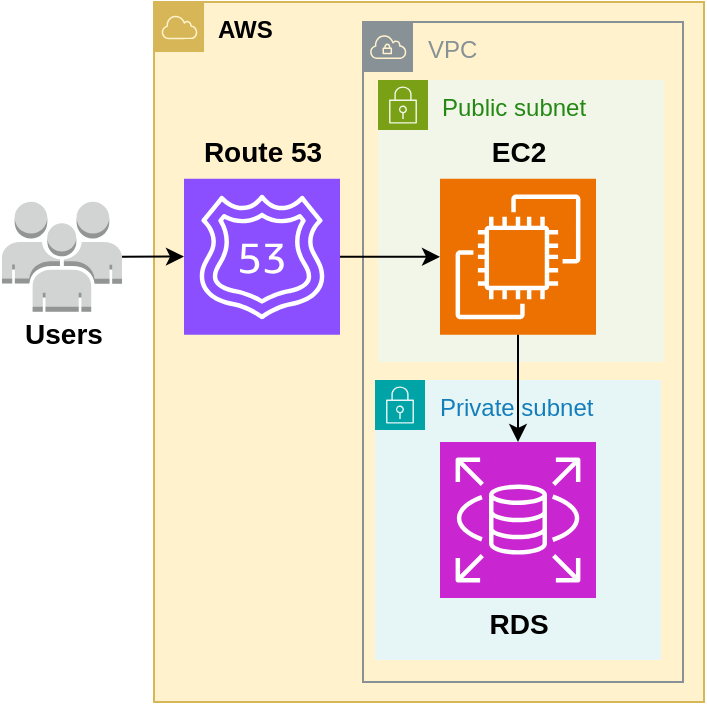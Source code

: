 <mxfile version="24.7.17">
  <diagram name="Page-1" id="vtc3H7QWTGBQVeGK8XM8">
    <mxGraphModel dx="938" dy="575" grid="1" gridSize="10" guides="1" tooltips="1" connect="1" arrows="1" fold="1" page="1" pageScale="1" pageWidth="850" pageHeight="1100" math="0" shadow="0">
      <root>
        <mxCell id="0" />
        <mxCell id="1" parent="0" />
        <mxCell id="jlDc-I086ySutYxGqEFr-1" value="&lt;b&gt;AWS&lt;/b&gt;" style="sketch=0;outlineConnect=0;html=1;whiteSpace=wrap;fontSize=12;fontStyle=0;shape=mxgraph.aws4.group;grIcon=mxgraph.aws4.group_aws_cloud;strokeColor=#d6b656;fillColor=#fff2cc;verticalAlign=top;align=left;spacingLeft=30;dashed=0;" parent="1" vertex="1">
          <mxGeometry x="205" y="30" width="275" height="350" as="geometry" />
        </mxCell>
        <mxCell id="ohQhr_gNgd9IoLkPwqhO-7" value="VPC" style="sketch=0;outlineConnect=0;gradientColor=none;html=1;whiteSpace=wrap;fontSize=12;fontStyle=0;shape=mxgraph.aws4.group;grIcon=mxgraph.aws4.group_vpc;strokeColor=#879196;fillColor=none;verticalAlign=top;align=left;spacingLeft=30;fontColor=#879196;dashed=0;" vertex="1" parent="1">
          <mxGeometry x="309.5" y="40" width="160" height="330" as="geometry" />
        </mxCell>
        <mxCell id="jlDc-I086ySutYxGqEFr-15" value="&lt;font style=&quot;font-size: 14px;&quot;&gt;&lt;span&gt;Users&lt;/span&gt;&lt;/font&gt;" style="text;html=1;strokeColor=none;fillColor=none;align=center;verticalAlign=middle;whiteSpace=wrap;rounded=0;fontStyle=1" parent="1" vertex="1">
          <mxGeometry x="136.25" y="181.39" width="47.5" height="29.61" as="geometry" />
        </mxCell>
        <mxCell id="KS9WaMUxeq6iMbUElf53-2" value="" style="outlineConnect=0;dashed=0;verticalLabelPosition=bottom;verticalAlign=top;align=center;html=1;shape=mxgraph.aws3.users;fillColor=#D2D3D3;gradientColor=none;" parent="1" vertex="1">
          <mxGeometry x="129" y="129.82" width="60" height="55" as="geometry" />
        </mxCell>
        <mxCell id="KS9WaMUxeq6iMbUElf53-14" style="edgeStyle=orthogonalEdgeStyle;rounded=0;orthogonalLoop=1;jettySize=auto;html=1;exitX=1;exitY=0.5;exitDx=0;exitDy=0;exitPerimeter=0;entryX=0;entryY=0.5;entryDx=0;entryDy=0;entryPerimeter=0;" parent="1" source="KS9WaMUxeq6iMbUElf53-2" target="mpX9dRcZIXkjqXWcQL34-2" edge="1">
          <mxGeometry relative="1" as="geometry">
            <mxPoint x="204" y="144" as="targetPoint" />
          </mxGeometry>
        </mxCell>
        <mxCell id="mpX9dRcZIXkjqXWcQL34-2" value="" style="sketch=0;points=[[0,0,0],[0.25,0,0],[0.5,0,0],[0.75,0,0],[1,0,0],[0,1,0],[0.25,1,0],[0.5,1,0],[0.75,1,0],[1,1,0],[0,0.25,0],[0,0.5,0],[0,0.75,0],[1,0.25,0],[1,0.5,0],[1,0.75,0]];outlineConnect=0;fontColor=#232F3E;fillColor=#8C4FFF;strokeColor=#ffffff;dashed=0;verticalLabelPosition=bottom;verticalAlign=top;align=center;html=1;fontSize=12;fontStyle=0;aspect=fixed;shape=mxgraph.aws4.resourceIcon;resIcon=mxgraph.aws4.route_53;" parent="1" vertex="1">
          <mxGeometry x="220" y="118.43" width="78" height="78" as="geometry" />
        </mxCell>
        <mxCell id="mpX9dRcZIXkjqXWcQL34-7" value="&lt;span style=&quot;font-size: 14px;&quot;&gt;Route 53&lt;/span&gt;" style="text;html=1;strokeColor=none;fillColor=none;align=center;verticalAlign=middle;whiteSpace=wrap;rounded=0;fontStyle=1" parent="1" vertex="1">
          <mxGeometry x="208.5" y="92" width="101" height="26.43" as="geometry" />
        </mxCell>
        <mxCell id="ohQhr_gNgd9IoLkPwqhO-8" value="Public subnet" style="points=[[0,0],[0.25,0],[0.5,0],[0.75,0],[1,0],[1,0.25],[1,0.5],[1,0.75],[1,1],[0.75,1],[0.5,1],[0.25,1],[0,1],[0,0.75],[0,0.5],[0,0.25]];outlineConnect=0;gradientColor=none;html=1;whiteSpace=wrap;fontSize=12;fontStyle=0;container=1;pointerEvents=0;collapsible=0;recursiveResize=0;shape=mxgraph.aws4.group;grIcon=mxgraph.aws4.group_security_group;grStroke=0;strokeColor=#7AA116;fillColor=#F2F6E8;verticalAlign=top;align=left;spacingLeft=30;fontColor=#248814;dashed=0;" vertex="1" parent="1">
          <mxGeometry x="317" y="69" width="143" height="141" as="geometry" />
        </mxCell>
        <mxCell id="ohQhr_gNgd9IoLkPwqhO-3" value="&lt;span style=&quot;font-size: 14px;&quot;&gt;EC2&lt;/span&gt;" style="text;html=1;strokeColor=none;fillColor=none;align=center;verticalAlign=middle;whiteSpace=wrap;rounded=0;fontStyle=1" vertex="1" parent="ohQhr_gNgd9IoLkPwqhO-8">
          <mxGeometry x="19.5" y="23" width="101" height="26.43" as="geometry" />
        </mxCell>
        <mxCell id="ohQhr_gNgd9IoLkPwqhO-2" value="" style="sketch=0;points=[[0,0,0],[0.25,0,0],[0.5,0,0],[0.75,0,0],[1,0,0],[0,1,0],[0.25,1,0],[0.5,1,0],[0.75,1,0],[1,1,0],[0,0.25,0],[0,0.5,0],[0,0.75,0],[1,0.25,0],[1,0.5,0],[1,0.75,0]];outlineConnect=0;fontColor=#232F3E;fillColor=#ED7100;strokeColor=#ffffff;dashed=0;verticalLabelPosition=bottom;verticalAlign=top;align=center;html=1;fontSize=12;fontStyle=0;aspect=fixed;shape=mxgraph.aws4.resourceIcon;resIcon=mxgraph.aws4.ec2;" vertex="1" parent="1">
          <mxGeometry x="348" y="118.43" width="78" height="78" as="geometry" />
        </mxCell>
        <mxCell id="ohQhr_gNgd9IoLkPwqhO-9" value="Private subnet" style="points=[[0,0],[0.25,0],[0.5,0],[0.75,0],[1,0],[1,0.25],[1,0.5],[1,0.75],[1,1],[0.75,1],[0.5,1],[0.25,1],[0,1],[0,0.75],[0,0.5],[0,0.25]];outlineConnect=0;gradientColor=none;html=1;whiteSpace=wrap;fontSize=12;fontStyle=0;container=1;pointerEvents=0;collapsible=0;recursiveResize=0;shape=mxgraph.aws4.group;grIcon=mxgraph.aws4.group_security_group;grStroke=0;strokeColor=#00A4A6;fillColor=#E6F6F7;verticalAlign=top;align=left;spacingLeft=30;fontColor=#147EBA;dashed=0;" vertex="1" parent="1">
          <mxGeometry x="315.5" y="219" width="143" height="140" as="geometry" />
        </mxCell>
        <mxCell id="ohQhr_gNgd9IoLkPwqhO-4" value="" style="sketch=0;points=[[0,0,0],[0.25,0,0],[0.5,0,0],[0.75,0,0],[1,0,0],[0,1,0],[0.25,1,0],[0.5,1,0],[0.75,1,0],[1,1,0],[0,0.25,0],[0,0.5,0],[0,0.75,0],[1,0.25,0],[1,0.5,0],[1,0.75,0]];outlineConnect=0;fontColor=#232F3E;fillColor=#C925D1;strokeColor=#ffffff;dashed=0;verticalLabelPosition=bottom;verticalAlign=top;align=center;html=1;fontSize=12;fontStyle=0;aspect=fixed;shape=mxgraph.aws4.resourceIcon;resIcon=mxgraph.aws4.rds;" vertex="1" parent="1">
          <mxGeometry x="348" y="250" width="78" height="78" as="geometry" />
        </mxCell>
        <mxCell id="ohQhr_gNgd9IoLkPwqhO-5" value="&lt;span style=&quot;font-size: 14px;&quot;&gt;RDS&lt;/span&gt;" style="text;html=1;strokeColor=none;fillColor=none;align=center;verticalAlign=middle;whiteSpace=wrap;rounded=0;fontStyle=1" vertex="1" parent="1">
          <mxGeometry x="336.5" y="328" width="101" height="26.43" as="geometry" />
        </mxCell>
        <mxCell id="ohQhr_gNgd9IoLkPwqhO-6" style="edgeStyle=orthogonalEdgeStyle;rounded=0;orthogonalLoop=1;jettySize=auto;html=1;exitX=0.5;exitY=1;exitDx=0;exitDy=0;exitPerimeter=0;entryX=0.5;entryY=0;entryDx=0;entryDy=0;entryPerimeter=0;" edge="1" parent="1" source="ohQhr_gNgd9IoLkPwqhO-2" target="ohQhr_gNgd9IoLkPwqhO-4">
          <mxGeometry relative="1" as="geometry" />
        </mxCell>
        <mxCell id="mpX9dRcZIXkjqXWcQL34-12" style="edgeStyle=orthogonalEdgeStyle;rounded=0;orthogonalLoop=1;jettySize=auto;html=1;exitX=1;exitY=0.5;exitDx=0;exitDy=0;exitPerimeter=0;entryX=0;entryY=0.5;entryDx=0;entryDy=0;entryPerimeter=0;" parent="1" source="mpX9dRcZIXkjqXWcQL34-2" target="ohQhr_gNgd9IoLkPwqhO-2" edge="1">
          <mxGeometry relative="1" as="geometry">
            <mxPoint x="345" y="145.43" as="targetPoint" />
          </mxGeometry>
        </mxCell>
      </root>
    </mxGraphModel>
  </diagram>
</mxfile>
